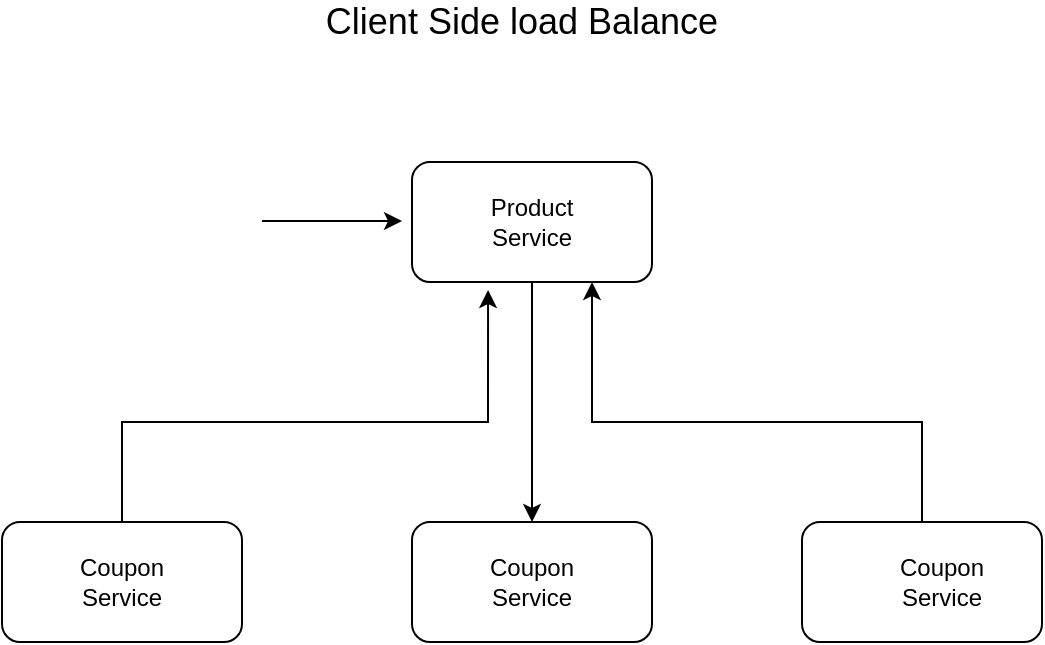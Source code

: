 <mxfile version="14.4.3" type="device"><diagram id="gmL0APAkf0ffhlJzFBHQ" name="Page-1"><mxGraphModel dx="852" dy="494" grid="1" gridSize="10" guides="1" tooltips="1" connect="1" arrows="1" fold="1" page="1" pageScale="1" pageWidth="850" pageHeight="1100" math="0" shadow="0"><root><mxCell id="0"/><mxCell id="1" parent="0"/><mxCell id="gDTmIA5AfYPb931Gy6zS-7" style="edgeStyle=orthogonalEdgeStyle;rounded=0;orthogonalLoop=1;jettySize=auto;html=1;entryX=0.5;entryY=0;entryDx=0;entryDy=0;" edge="1" parent="1" source="gDTmIA5AfYPb931Gy6zS-1" target="gDTmIA5AfYPb931Gy6zS-4"><mxGeometry relative="1" as="geometry"/></mxCell><mxCell id="gDTmIA5AfYPb931Gy6zS-1" value="" style="rounded=1;whiteSpace=wrap;html=1;" vertex="1" parent="1"><mxGeometry x="365" y="140" width="120" height="60" as="geometry"/></mxCell><mxCell id="gDTmIA5AfYPb931Gy6zS-2" value="Product Service" style="text;html=1;strokeColor=none;fillColor=none;align=center;verticalAlign=middle;whiteSpace=wrap;rounded=0;" vertex="1" parent="1"><mxGeometry x="405" y="160" width="40" height="20" as="geometry"/></mxCell><mxCell id="gDTmIA5AfYPb931Gy6zS-3" value="" style="endArrow=classic;html=1;" edge="1" parent="1"><mxGeometry width="50" height="50" relative="1" as="geometry"><mxPoint x="290" y="169.5" as="sourcePoint"/><mxPoint x="360" y="169.5" as="targetPoint"/></mxGeometry></mxCell><mxCell id="gDTmIA5AfYPb931Gy6zS-4" value="" style="rounded=1;whiteSpace=wrap;html=1;" vertex="1" parent="1"><mxGeometry x="365" y="320" width="120" height="60" as="geometry"/></mxCell><mxCell id="gDTmIA5AfYPb931Gy6zS-5" value="Coupon Service" style="text;html=1;strokeColor=none;fillColor=none;align=center;verticalAlign=middle;whiteSpace=wrap;rounded=0;" vertex="1" parent="1"><mxGeometry x="405" y="340" width="40" height="20" as="geometry"/></mxCell><mxCell id="gDTmIA5AfYPb931Gy6zS-12" style="edgeStyle=orthogonalEdgeStyle;rounded=0;orthogonalLoop=1;jettySize=auto;html=1;entryX=0.317;entryY=1.067;entryDx=0;entryDy=0;entryPerimeter=0;" edge="1" parent="1" source="gDTmIA5AfYPb931Gy6zS-8" target="gDTmIA5AfYPb931Gy6zS-1"><mxGeometry relative="1" as="geometry"><Array as="points"><mxPoint x="220" y="270"/><mxPoint x="403" y="270"/></Array></mxGeometry></mxCell><mxCell id="gDTmIA5AfYPb931Gy6zS-8" value="" style="rounded=1;whiteSpace=wrap;html=1;" vertex="1" parent="1"><mxGeometry x="160" y="320" width="120" height="60" as="geometry"/></mxCell><mxCell id="gDTmIA5AfYPb931Gy6zS-13" style="edgeStyle=orthogonalEdgeStyle;rounded=0;orthogonalLoop=1;jettySize=auto;html=1;entryX=0.75;entryY=1;entryDx=0;entryDy=0;" edge="1" parent="1" source="gDTmIA5AfYPb931Gy6zS-9" target="gDTmIA5AfYPb931Gy6zS-1"><mxGeometry relative="1" as="geometry"><Array as="points"><mxPoint x="620" y="270"/><mxPoint x="455" y="270"/></Array></mxGeometry></mxCell><mxCell id="gDTmIA5AfYPb931Gy6zS-9" value="" style="rounded=1;whiteSpace=wrap;html=1;" vertex="1" parent="1"><mxGeometry x="560" y="320" width="120" height="60" as="geometry"/></mxCell><mxCell id="gDTmIA5AfYPb931Gy6zS-10" value="Coupon Service" style="text;html=1;strokeColor=none;fillColor=none;align=center;verticalAlign=middle;whiteSpace=wrap;rounded=0;" vertex="1" parent="1"><mxGeometry x="200" y="340" width="40" height="20" as="geometry"/></mxCell><mxCell id="gDTmIA5AfYPb931Gy6zS-11" value="Coupon Service" style="text;html=1;strokeColor=none;fillColor=none;align=center;verticalAlign=middle;whiteSpace=wrap;rounded=0;" vertex="1" parent="1"><mxGeometry x="610" y="340" width="40" height="20" as="geometry"/></mxCell><mxCell id="gDTmIA5AfYPb931Gy6zS-14" value="&lt;font style=&quot;font-size: 18px&quot;&gt;Client Side load Balance&lt;/font&gt;" style="text;html=1;strokeColor=none;fillColor=none;align=center;verticalAlign=middle;whiteSpace=wrap;rounded=0;" vertex="1" parent="1"><mxGeometry x="300" y="60" width="240" height="20" as="geometry"/></mxCell></root></mxGraphModel></diagram></mxfile>
